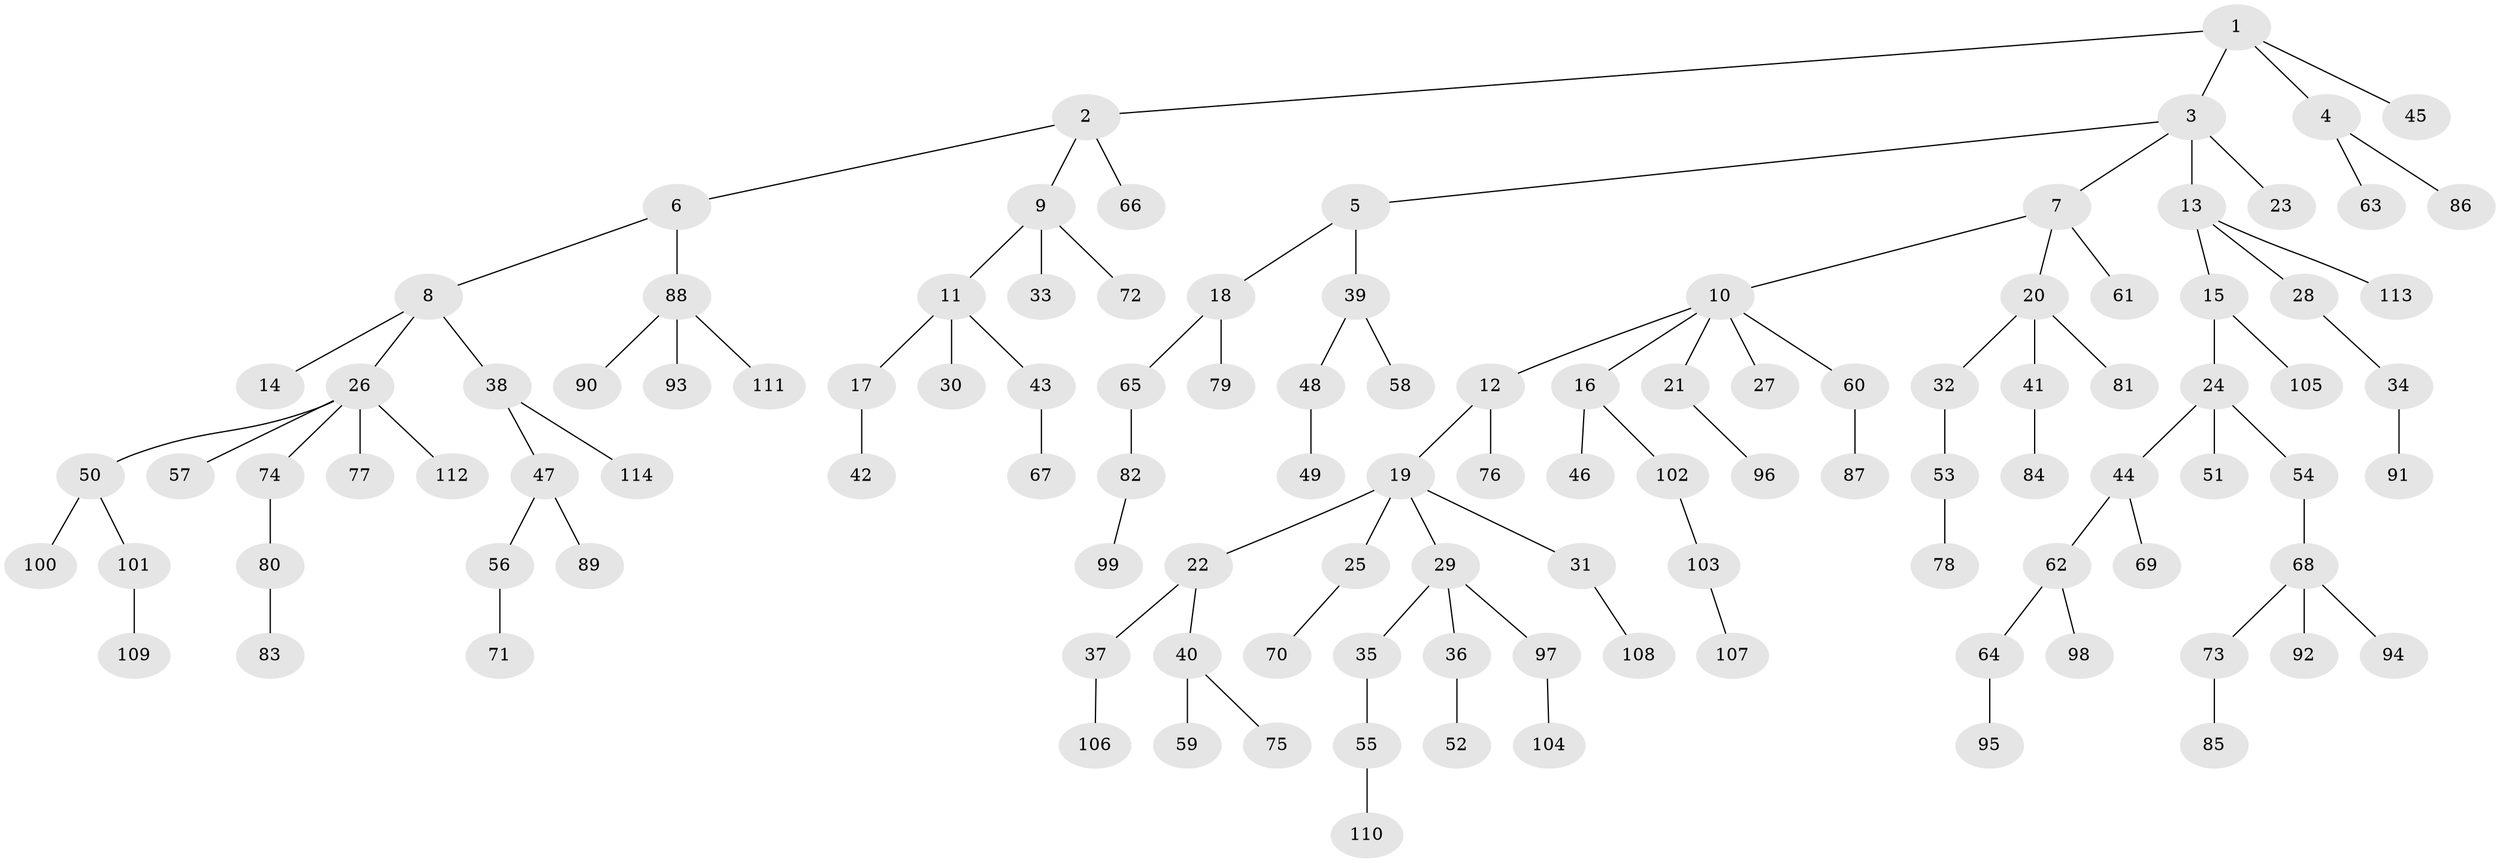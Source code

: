 // coarse degree distribution, {3: 0.18840579710144928, 4: 0.043478260869565216, 2: 0.2898550724637681, 5: 0.043478260869565216, 1: 0.43478260869565216}
// Generated by graph-tools (version 1.1) at 2025/51/03/04/25 22:51:35]
// undirected, 114 vertices, 113 edges
graph export_dot {
  node [color=gray90,style=filled];
  1;
  2;
  3;
  4;
  5;
  6;
  7;
  8;
  9;
  10;
  11;
  12;
  13;
  14;
  15;
  16;
  17;
  18;
  19;
  20;
  21;
  22;
  23;
  24;
  25;
  26;
  27;
  28;
  29;
  30;
  31;
  32;
  33;
  34;
  35;
  36;
  37;
  38;
  39;
  40;
  41;
  42;
  43;
  44;
  45;
  46;
  47;
  48;
  49;
  50;
  51;
  52;
  53;
  54;
  55;
  56;
  57;
  58;
  59;
  60;
  61;
  62;
  63;
  64;
  65;
  66;
  67;
  68;
  69;
  70;
  71;
  72;
  73;
  74;
  75;
  76;
  77;
  78;
  79;
  80;
  81;
  82;
  83;
  84;
  85;
  86;
  87;
  88;
  89;
  90;
  91;
  92;
  93;
  94;
  95;
  96;
  97;
  98;
  99;
  100;
  101;
  102;
  103;
  104;
  105;
  106;
  107;
  108;
  109;
  110;
  111;
  112;
  113;
  114;
  1 -- 2;
  1 -- 3;
  1 -- 4;
  1 -- 45;
  2 -- 6;
  2 -- 9;
  2 -- 66;
  3 -- 5;
  3 -- 7;
  3 -- 13;
  3 -- 23;
  4 -- 63;
  4 -- 86;
  5 -- 18;
  5 -- 39;
  6 -- 8;
  6 -- 88;
  7 -- 10;
  7 -- 20;
  7 -- 61;
  8 -- 14;
  8 -- 26;
  8 -- 38;
  9 -- 11;
  9 -- 33;
  9 -- 72;
  10 -- 12;
  10 -- 16;
  10 -- 21;
  10 -- 27;
  10 -- 60;
  11 -- 17;
  11 -- 30;
  11 -- 43;
  12 -- 19;
  12 -- 76;
  13 -- 15;
  13 -- 28;
  13 -- 113;
  15 -- 24;
  15 -- 105;
  16 -- 46;
  16 -- 102;
  17 -- 42;
  18 -- 65;
  18 -- 79;
  19 -- 22;
  19 -- 25;
  19 -- 29;
  19 -- 31;
  20 -- 32;
  20 -- 41;
  20 -- 81;
  21 -- 96;
  22 -- 37;
  22 -- 40;
  24 -- 44;
  24 -- 51;
  24 -- 54;
  25 -- 70;
  26 -- 50;
  26 -- 57;
  26 -- 74;
  26 -- 77;
  26 -- 112;
  28 -- 34;
  29 -- 35;
  29 -- 36;
  29 -- 97;
  31 -- 108;
  32 -- 53;
  34 -- 91;
  35 -- 55;
  36 -- 52;
  37 -- 106;
  38 -- 47;
  38 -- 114;
  39 -- 48;
  39 -- 58;
  40 -- 59;
  40 -- 75;
  41 -- 84;
  43 -- 67;
  44 -- 62;
  44 -- 69;
  47 -- 56;
  47 -- 89;
  48 -- 49;
  50 -- 100;
  50 -- 101;
  53 -- 78;
  54 -- 68;
  55 -- 110;
  56 -- 71;
  60 -- 87;
  62 -- 64;
  62 -- 98;
  64 -- 95;
  65 -- 82;
  68 -- 73;
  68 -- 92;
  68 -- 94;
  73 -- 85;
  74 -- 80;
  80 -- 83;
  82 -- 99;
  88 -- 90;
  88 -- 93;
  88 -- 111;
  97 -- 104;
  101 -- 109;
  102 -- 103;
  103 -- 107;
}
